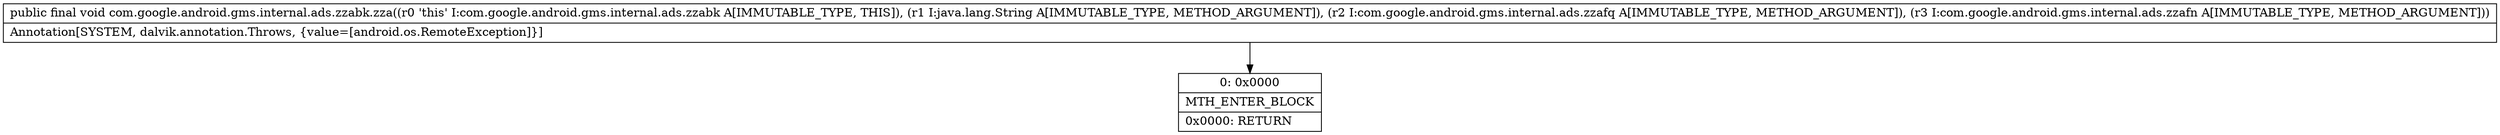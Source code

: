digraph "CFG forcom.google.android.gms.internal.ads.zzabk.zza(Ljava\/lang\/String;Lcom\/google\/android\/gms\/internal\/ads\/zzafq;Lcom\/google\/android\/gms\/internal\/ads\/zzafn;)V" {
Node_0 [shape=record,label="{0\:\ 0x0000|MTH_ENTER_BLOCK\l|0x0000: RETURN   \l}"];
MethodNode[shape=record,label="{public final void com.google.android.gms.internal.ads.zzabk.zza((r0 'this' I:com.google.android.gms.internal.ads.zzabk A[IMMUTABLE_TYPE, THIS]), (r1 I:java.lang.String A[IMMUTABLE_TYPE, METHOD_ARGUMENT]), (r2 I:com.google.android.gms.internal.ads.zzafq A[IMMUTABLE_TYPE, METHOD_ARGUMENT]), (r3 I:com.google.android.gms.internal.ads.zzafn A[IMMUTABLE_TYPE, METHOD_ARGUMENT]))  | Annotation[SYSTEM, dalvik.annotation.Throws, \{value=[android.os.RemoteException]\}]\l}"];
MethodNode -> Node_0;
}

